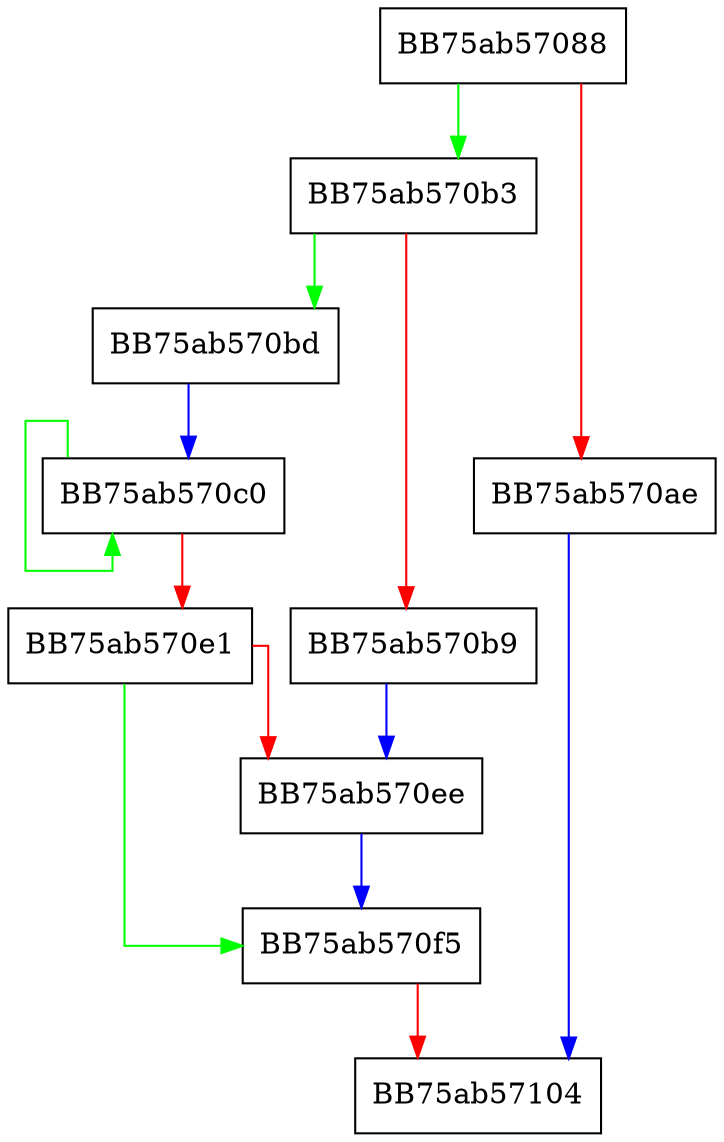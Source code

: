 digraph sqlite3ThreadJoin {
  node [shape="box"];
  graph [splines=ortho];
  BB75ab57088 -> BB75ab570b3 [color="green"];
  BB75ab57088 -> BB75ab570ae [color="red"];
  BB75ab570ae -> BB75ab57104 [color="blue"];
  BB75ab570b3 -> BB75ab570bd [color="green"];
  BB75ab570b3 -> BB75ab570b9 [color="red"];
  BB75ab570b9 -> BB75ab570ee [color="blue"];
  BB75ab570bd -> BB75ab570c0 [color="blue"];
  BB75ab570c0 -> BB75ab570c0 [color="green"];
  BB75ab570c0 -> BB75ab570e1 [color="red"];
  BB75ab570e1 -> BB75ab570f5 [color="green"];
  BB75ab570e1 -> BB75ab570ee [color="red"];
  BB75ab570ee -> BB75ab570f5 [color="blue"];
  BB75ab570f5 -> BB75ab57104 [color="red"];
}